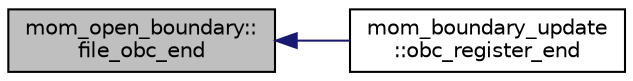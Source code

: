digraph "mom_open_boundary::file_obc_end"
{
 // INTERACTIVE_SVG=YES
  edge [fontname="Helvetica",fontsize="10",labelfontname="Helvetica",labelfontsize="10"];
  node [fontname="Helvetica",fontsize="10",shape=record];
  rankdir="LR";
  Node6 [label="mom_open_boundary::\lfile_obc_end",height=0.2,width=0.4,color="black", fillcolor="grey75", style="filled", fontcolor="black"];
  Node6 -> Node7 [dir="back",color="midnightblue",fontsize="10",style="solid",fontname="Helvetica"];
  Node7 [label="mom_boundary_update\l::obc_register_end",height=0.2,width=0.4,color="black", fillcolor="white", style="filled",URL="$namespacemom__boundary__update.html#a32cfc645987cee827d4d193537b09c71",tooltip="Clean up the OBC registry. "];
}
